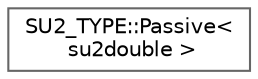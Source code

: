 digraph "Graphical Class Hierarchy"
{
 // LATEX_PDF_SIZE
  bgcolor="transparent";
  edge [fontname=Helvetica,fontsize=10,labelfontname=Helvetica,labelfontsize=10];
  node [fontname=Helvetica,fontsize=10,shape=box,height=0.2,width=0.4];
  rankdir="LR";
  Node0 [id="Node000000",label="SU2_TYPE::Passive\<\l su2double \>",height=0.2,width=0.4,color="grey40", fillcolor="white", style="filled",URL="$structSU2__TYPE_1_1Passive_3_01su2double_01_4.html",tooltip=" "];
}
